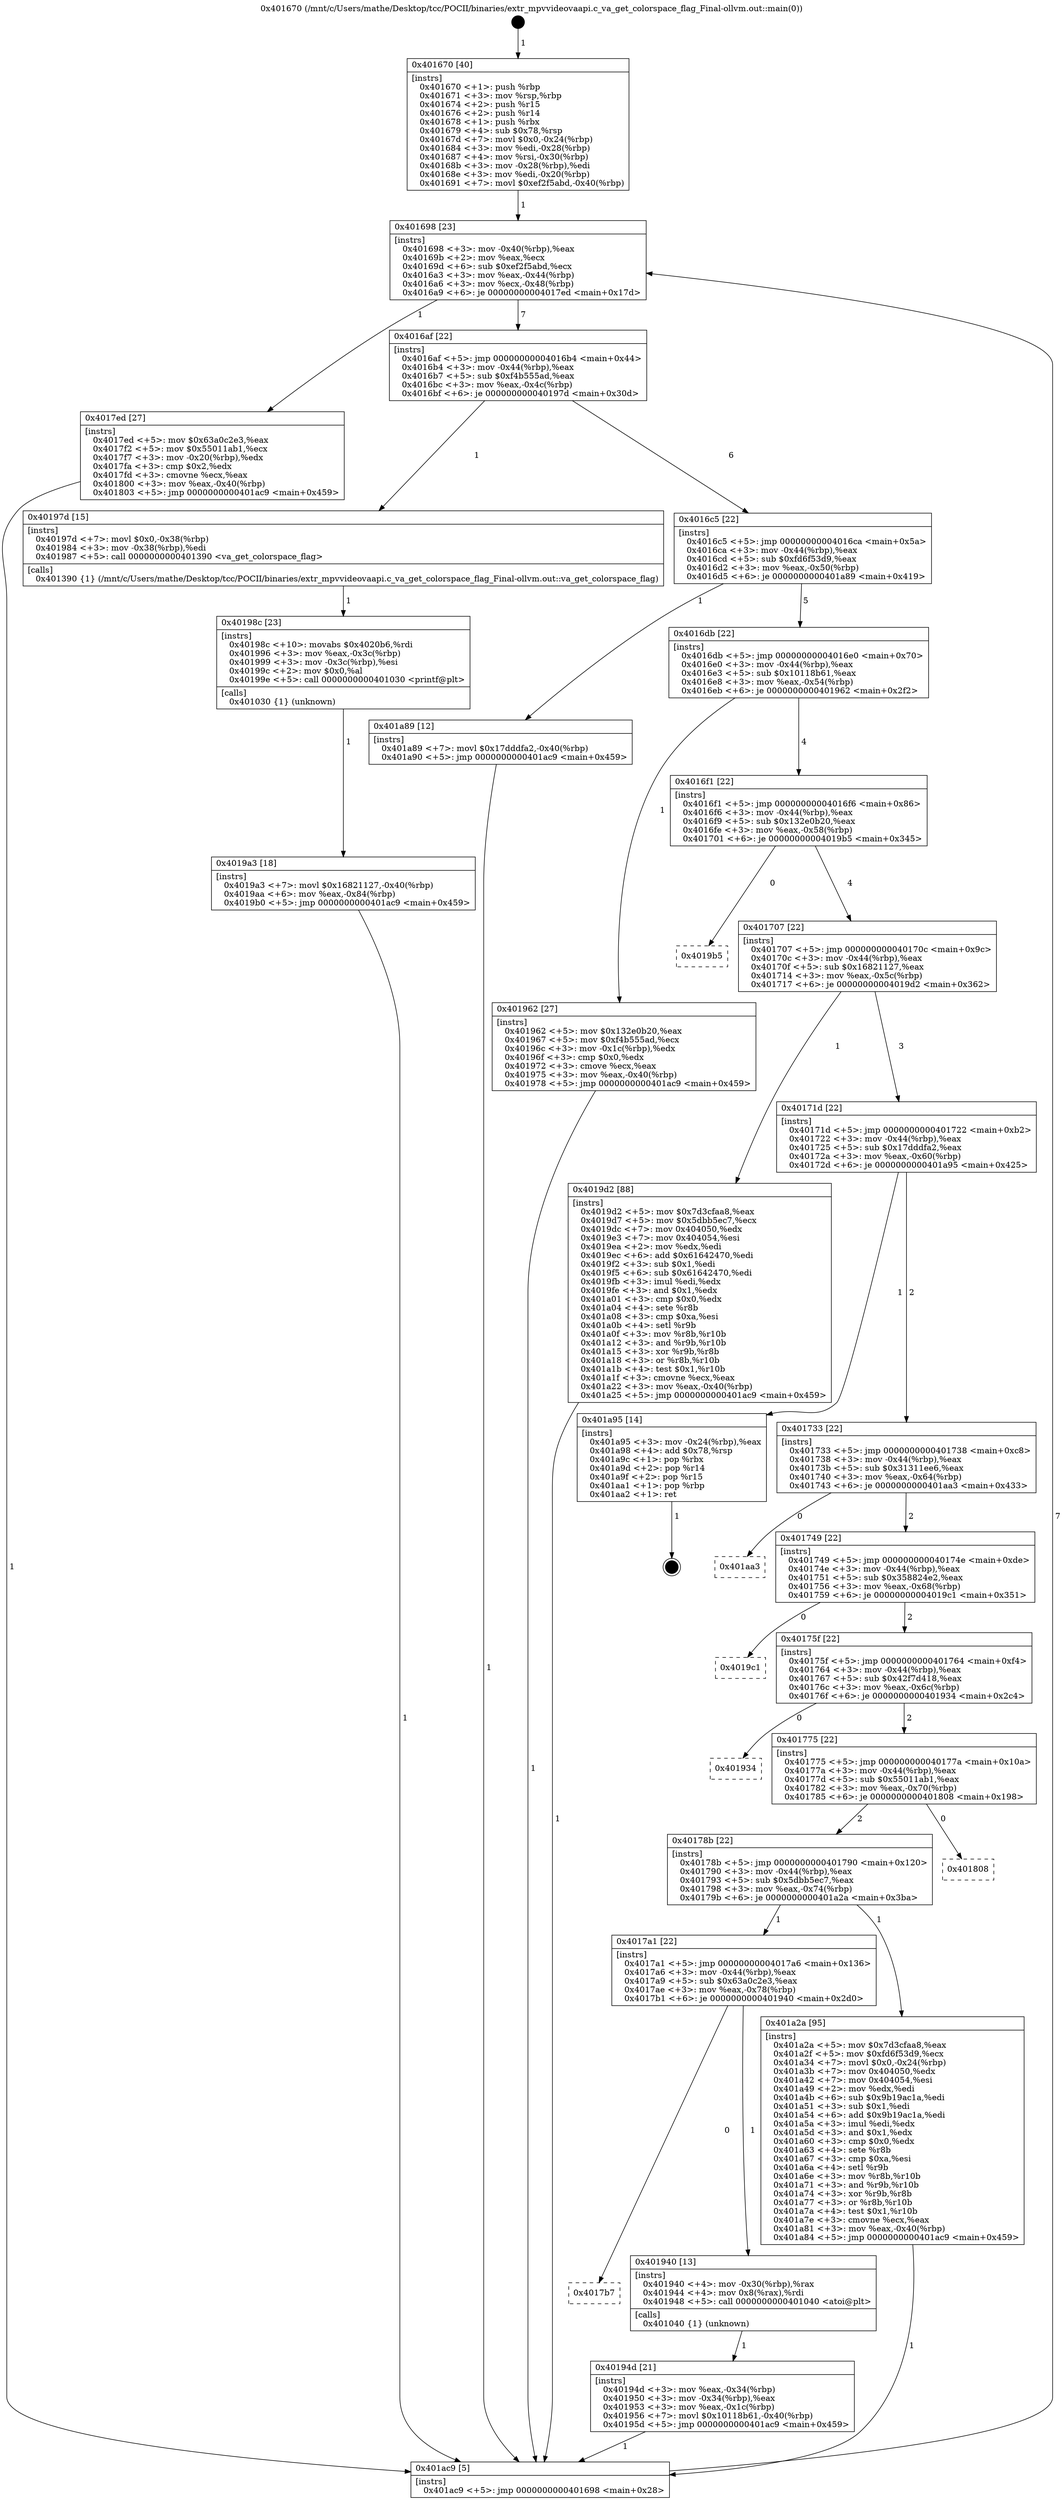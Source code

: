 digraph "0x401670" {
  label = "0x401670 (/mnt/c/Users/mathe/Desktop/tcc/POCII/binaries/extr_mpvvideovaapi.c_va_get_colorspace_flag_Final-ollvm.out::main(0))"
  labelloc = "t"
  node[shape=record]

  Entry [label="",width=0.3,height=0.3,shape=circle,fillcolor=black,style=filled]
  "0x401698" [label="{
     0x401698 [23]\l
     | [instrs]\l
     &nbsp;&nbsp;0x401698 \<+3\>: mov -0x40(%rbp),%eax\l
     &nbsp;&nbsp;0x40169b \<+2\>: mov %eax,%ecx\l
     &nbsp;&nbsp;0x40169d \<+6\>: sub $0xef2f5abd,%ecx\l
     &nbsp;&nbsp;0x4016a3 \<+3\>: mov %eax,-0x44(%rbp)\l
     &nbsp;&nbsp;0x4016a6 \<+3\>: mov %ecx,-0x48(%rbp)\l
     &nbsp;&nbsp;0x4016a9 \<+6\>: je 00000000004017ed \<main+0x17d\>\l
  }"]
  "0x4017ed" [label="{
     0x4017ed [27]\l
     | [instrs]\l
     &nbsp;&nbsp;0x4017ed \<+5\>: mov $0x63a0c2e3,%eax\l
     &nbsp;&nbsp;0x4017f2 \<+5\>: mov $0x55011ab1,%ecx\l
     &nbsp;&nbsp;0x4017f7 \<+3\>: mov -0x20(%rbp),%edx\l
     &nbsp;&nbsp;0x4017fa \<+3\>: cmp $0x2,%edx\l
     &nbsp;&nbsp;0x4017fd \<+3\>: cmovne %ecx,%eax\l
     &nbsp;&nbsp;0x401800 \<+3\>: mov %eax,-0x40(%rbp)\l
     &nbsp;&nbsp;0x401803 \<+5\>: jmp 0000000000401ac9 \<main+0x459\>\l
  }"]
  "0x4016af" [label="{
     0x4016af [22]\l
     | [instrs]\l
     &nbsp;&nbsp;0x4016af \<+5\>: jmp 00000000004016b4 \<main+0x44\>\l
     &nbsp;&nbsp;0x4016b4 \<+3\>: mov -0x44(%rbp),%eax\l
     &nbsp;&nbsp;0x4016b7 \<+5\>: sub $0xf4b555ad,%eax\l
     &nbsp;&nbsp;0x4016bc \<+3\>: mov %eax,-0x4c(%rbp)\l
     &nbsp;&nbsp;0x4016bf \<+6\>: je 000000000040197d \<main+0x30d\>\l
  }"]
  "0x401ac9" [label="{
     0x401ac9 [5]\l
     | [instrs]\l
     &nbsp;&nbsp;0x401ac9 \<+5\>: jmp 0000000000401698 \<main+0x28\>\l
  }"]
  "0x401670" [label="{
     0x401670 [40]\l
     | [instrs]\l
     &nbsp;&nbsp;0x401670 \<+1\>: push %rbp\l
     &nbsp;&nbsp;0x401671 \<+3\>: mov %rsp,%rbp\l
     &nbsp;&nbsp;0x401674 \<+2\>: push %r15\l
     &nbsp;&nbsp;0x401676 \<+2\>: push %r14\l
     &nbsp;&nbsp;0x401678 \<+1\>: push %rbx\l
     &nbsp;&nbsp;0x401679 \<+4\>: sub $0x78,%rsp\l
     &nbsp;&nbsp;0x40167d \<+7\>: movl $0x0,-0x24(%rbp)\l
     &nbsp;&nbsp;0x401684 \<+3\>: mov %edi,-0x28(%rbp)\l
     &nbsp;&nbsp;0x401687 \<+4\>: mov %rsi,-0x30(%rbp)\l
     &nbsp;&nbsp;0x40168b \<+3\>: mov -0x28(%rbp),%edi\l
     &nbsp;&nbsp;0x40168e \<+3\>: mov %edi,-0x20(%rbp)\l
     &nbsp;&nbsp;0x401691 \<+7\>: movl $0xef2f5abd,-0x40(%rbp)\l
  }"]
  Exit [label="",width=0.3,height=0.3,shape=circle,fillcolor=black,style=filled,peripheries=2]
  "0x40197d" [label="{
     0x40197d [15]\l
     | [instrs]\l
     &nbsp;&nbsp;0x40197d \<+7\>: movl $0x0,-0x38(%rbp)\l
     &nbsp;&nbsp;0x401984 \<+3\>: mov -0x38(%rbp),%edi\l
     &nbsp;&nbsp;0x401987 \<+5\>: call 0000000000401390 \<va_get_colorspace_flag\>\l
     | [calls]\l
     &nbsp;&nbsp;0x401390 \{1\} (/mnt/c/Users/mathe/Desktop/tcc/POCII/binaries/extr_mpvvideovaapi.c_va_get_colorspace_flag_Final-ollvm.out::va_get_colorspace_flag)\l
  }"]
  "0x4016c5" [label="{
     0x4016c5 [22]\l
     | [instrs]\l
     &nbsp;&nbsp;0x4016c5 \<+5\>: jmp 00000000004016ca \<main+0x5a\>\l
     &nbsp;&nbsp;0x4016ca \<+3\>: mov -0x44(%rbp),%eax\l
     &nbsp;&nbsp;0x4016cd \<+5\>: sub $0xfd6f53d9,%eax\l
     &nbsp;&nbsp;0x4016d2 \<+3\>: mov %eax,-0x50(%rbp)\l
     &nbsp;&nbsp;0x4016d5 \<+6\>: je 0000000000401a89 \<main+0x419\>\l
  }"]
  "0x4019a3" [label="{
     0x4019a3 [18]\l
     | [instrs]\l
     &nbsp;&nbsp;0x4019a3 \<+7\>: movl $0x16821127,-0x40(%rbp)\l
     &nbsp;&nbsp;0x4019aa \<+6\>: mov %eax,-0x84(%rbp)\l
     &nbsp;&nbsp;0x4019b0 \<+5\>: jmp 0000000000401ac9 \<main+0x459\>\l
  }"]
  "0x401a89" [label="{
     0x401a89 [12]\l
     | [instrs]\l
     &nbsp;&nbsp;0x401a89 \<+7\>: movl $0x17dddfa2,-0x40(%rbp)\l
     &nbsp;&nbsp;0x401a90 \<+5\>: jmp 0000000000401ac9 \<main+0x459\>\l
  }"]
  "0x4016db" [label="{
     0x4016db [22]\l
     | [instrs]\l
     &nbsp;&nbsp;0x4016db \<+5\>: jmp 00000000004016e0 \<main+0x70\>\l
     &nbsp;&nbsp;0x4016e0 \<+3\>: mov -0x44(%rbp),%eax\l
     &nbsp;&nbsp;0x4016e3 \<+5\>: sub $0x10118b61,%eax\l
     &nbsp;&nbsp;0x4016e8 \<+3\>: mov %eax,-0x54(%rbp)\l
     &nbsp;&nbsp;0x4016eb \<+6\>: je 0000000000401962 \<main+0x2f2\>\l
  }"]
  "0x40198c" [label="{
     0x40198c [23]\l
     | [instrs]\l
     &nbsp;&nbsp;0x40198c \<+10\>: movabs $0x4020b6,%rdi\l
     &nbsp;&nbsp;0x401996 \<+3\>: mov %eax,-0x3c(%rbp)\l
     &nbsp;&nbsp;0x401999 \<+3\>: mov -0x3c(%rbp),%esi\l
     &nbsp;&nbsp;0x40199c \<+2\>: mov $0x0,%al\l
     &nbsp;&nbsp;0x40199e \<+5\>: call 0000000000401030 \<printf@plt\>\l
     | [calls]\l
     &nbsp;&nbsp;0x401030 \{1\} (unknown)\l
  }"]
  "0x401962" [label="{
     0x401962 [27]\l
     | [instrs]\l
     &nbsp;&nbsp;0x401962 \<+5\>: mov $0x132e0b20,%eax\l
     &nbsp;&nbsp;0x401967 \<+5\>: mov $0xf4b555ad,%ecx\l
     &nbsp;&nbsp;0x40196c \<+3\>: mov -0x1c(%rbp),%edx\l
     &nbsp;&nbsp;0x40196f \<+3\>: cmp $0x0,%edx\l
     &nbsp;&nbsp;0x401972 \<+3\>: cmove %ecx,%eax\l
     &nbsp;&nbsp;0x401975 \<+3\>: mov %eax,-0x40(%rbp)\l
     &nbsp;&nbsp;0x401978 \<+5\>: jmp 0000000000401ac9 \<main+0x459\>\l
  }"]
  "0x4016f1" [label="{
     0x4016f1 [22]\l
     | [instrs]\l
     &nbsp;&nbsp;0x4016f1 \<+5\>: jmp 00000000004016f6 \<main+0x86\>\l
     &nbsp;&nbsp;0x4016f6 \<+3\>: mov -0x44(%rbp),%eax\l
     &nbsp;&nbsp;0x4016f9 \<+5\>: sub $0x132e0b20,%eax\l
     &nbsp;&nbsp;0x4016fe \<+3\>: mov %eax,-0x58(%rbp)\l
     &nbsp;&nbsp;0x401701 \<+6\>: je 00000000004019b5 \<main+0x345\>\l
  }"]
  "0x40194d" [label="{
     0x40194d [21]\l
     | [instrs]\l
     &nbsp;&nbsp;0x40194d \<+3\>: mov %eax,-0x34(%rbp)\l
     &nbsp;&nbsp;0x401950 \<+3\>: mov -0x34(%rbp),%eax\l
     &nbsp;&nbsp;0x401953 \<+3\>: mov %eax,-0x1c(%rbp)\l
     &nbsp;&nbsp;0x401956 \<+7\>: movl $0x10118b61,-0x40(%rbp)\l
     &nbsp;&nbsp;0x40195d \<+5\>: jmp 0000000000401ac9 \<main+0x459\>\l
  }"]
  "0x4019b5" [label="{
     0x4019b5\l
  }", style=dashed]
  "0x401707" [label="{
     0x401707 [22]\l
     | [instrs]\l
     &nbsp;&nbsp;0x401707 \<+5\>: jmp 000000000040170c \<main+0x9c\>\l
     &nbsp;&nbsp;0x40170c \<+3\>: mov -0x44(%rbp),%eax\l
     &nbsp;&nbsp;0x40170f \<+5\>: sub $0x16821127,%eax\l
     &nbsp;&nbsp;0x401714 \<+3\>: mov %eax,-0x5c(%rbp)\l
     &nbsp;&nbsp;0x401717 \<+6\>: je 00000000004019d2 \<main+0x362\>\l
  }"]
  "0x4017b7" [label="{
     0x4017b7\l
  }", style=dashed]
  "0x4019d2" [label="{
     0x4019d2 [88]\l
     | [instrs]\l
     &nbsp;&nbsp;0x4019d2 \<+5\>: mov $0x7d3cfaa8,%eax\l
     &nbsp;&nbsp;0x4019d7 \<+5\>: mov $0x5dbb5ec7,%ecx\l
     &nbsp;&nbsp;0x4019dc \<+7\>: mov 0x404050,%edx\l
     &nbsp;&nbsp;0x4019e3 \<+7\>: mov 0x404054,%esi\l
     &nbsp;&nbsp;0x4019ea \<+2\>: mov %edx,%edi\l
     &nbsp;&nbsp;0x4019ec \<+6\>: add $0x61642470,%edi\l
     &nbsp;&nbsp;0x4019f2 \<+3\>: sub $0x1,%edi\l
     &nbsp;&nbsp;0x4019f5 \<+6\>: sub $0x61642470,%edi\l
     &nbsp;&nbsp;0x4019fb \<+3\>: imul %edi,%edx\l
     &nbsp;&nbsp;0x4019fe \<+3\>: and $0x1,%edx\l
     &nbsp;&nbsp;0x401a01 \<+3\>: cmp $0x0,%edx\l
     &nbsp;&nbsp;0x401a04 \<+4\>: sete %r8b\l
     &nbsp;&nbsp;0x401a08 \<+3\>: cmp $0xa,%esi\l
     &nbsp;&nbsp;0x401a0b \<+4\>: setl %r9b\l
     &nbsp;&nbsp;0x401a0f \<+3\>: mov %r8b,%r10b\l
     &nbsp;&nbsp;0x401a12 \<+3\>: and %r9b,%r10b\l
     &nbsp;&nbsp;0x401a15 \<+3\>: xor %r9b,%r8b\l
     &nbsp;&nbsp;0x401a18 \<+3\>: or %r8b,%r10b\l
     &nbsp;&nbsp;0x401a1b \<+4\>: test $0x1,%r10b\l
     &nbsp;&nbsp;0x401a1f \<+3\>: cmovne %ecx,%eax\l
     &nbsp;&nbsp;0x401a22 \<+3\>: mov %eax,-0x40(%rbp)\l
     &nbsp;&nbsp;0x401a25 \<+5\>: jmp 0000000000401ac9 \<main+0x459\>\l
  }"]
  "0x40171d" [label="{
     0x40171d [22]\l
     | [instrs]\l
     &nbsp;&nbsp;0x40171d \<+5\>: jmp 0000000000401722 \<main+0xb2\>\l
     &nbsp;&nbsp;0x401722 \<+3\>: mov -0x44(%rbp),%eax\l
     &nbsp;&nbsp;0x401725 \<+5\>: sub $0x17dddfa2,%eax\l
     &nbsp;&nbsp;0x40172a \<+3\>: mov %eax,-0x60(%rbp)\l
     &nbsp;&nbsp;0x40172d \<+6\>: je 0000000000401a95 \<main+0x425\>\l
  }"]
  "0x401940" [label="{
     0x401940 [13]\l
     | [instrs]\l
     &nbsp;&nbsp;0x401940 \<+4\>: mov -0x30(%rbp),%rax\l
     &nbsp;&nbsp;0x401944 \<+4\>: mov 0x8(%rax),%rdi\l
     &nbsp;&nbsp;0x401948 \<+5\>: call 0000000000401040 \<atoi@plt\>\l
     | [calls]\l
     &nbsp;&nbsp;0x401040 \{1\} (unknown)\l
  }"]
  "0x401a95" [label="{
     0x401a95 [14]\l
     | [instrs]\l
     &nbsp;&nbsp;0x401a95 \<+3\>: mov -0x24(%rbp),%eax\l
     &nbsp;&nbsp;0x401a98 \<+4\>: add $0x78,%rsp\l
     &nbsp;&nbsp;0x401a9c \<+1\>: pop %rbx\l
     &nbsp;&nbsp;0x401a9d \<+2\>: pop %r14\l
     &nbsp;&nbsp;0x401a9f \<+2\>: pop %r15\l
     &nbsp;&nbsp;0x401aa1 \<+1\>: pop %rbp\l
     &nbsp;&nbsp;0x401aa2 \<+1\>: ret\l
  }"]
  "0x401733" [label="{
     0x401733 [22]\l
     | [instrs]\l
     &nbsp;&nbsp;0x401733 \<+5\>: jmp 0000000000401738 \<main+0xc8\>\l
     &nbsp;&nbsp;0x401738 \<+3\>: mov -0x44(%rbp),%eax\l
     &nbsp;&nbsp;0x40173b \<+5\>: sub $0x31311ee6,%eax\l
     &nbsp;&nbsp;0x401740 \<+3\>: mov %eax,-0x64(%rbp)\l
     &nbsp;&nbsp;0x401743 \<+6\>: je 0000000000401aa3 \<main+0x433\>\l
  }"]
  "0x4017a1" [label="{
     0x4017a1 [22]\l
     | [instrs]\l
     &nbsp;&nbsp;0x4017a1 \<+5\>: jmp 00000000004017a6 \<main+0x136\>\l
     &nbsp;&nbsp;0x4017a6 \<+3\>: mov -0x44(%rbp),%eax\l
     &nbsp;&nbsp;0x4017a9 \<+5\>: sub $0x63a0c2e3,%eax\l
     &nbsp;&nbsp;0x4017ae \<+3\>: mov %eax,-0x78(%rbp)\l
     &nbsp;&nbsp;0x4017b1 \<+6\>: je 0000000000401940 \<main+0x2d0\>\l
  }"]
  "0x401aa3" [label="{
     0x401aa3\l
  }", style=dashed]
  "0x401749" [label="{
     0x401749 [22]\l
     | [instrs]\l
     &nbsp;&nbsp;0x401749 \<+5\>: jmp 000000000040174e \<main+0xde\>\l
     &nbsp;&nbsp;0x40174e \<+3\>: mov -0x44(%rbp),%eax\l
     &nbsp;&nbsp;0x401751 \<+5\>: sub $0x358824e2,%eax\l
     &nbsp;&nbsp;0x401756 \<+3\>: mov %eax,-0x68(%rbp)\l
     &nbsp;&nbsp;0x401759 \<+6\>: je 00000000004019c1 \<main+0x351\>\l
  }"]
  "0x401a2a" [label="{
     0x401a2a [95]\l
     | [instrs]\l
     &nbsp;&nbsp;0x401a2a \<+5\>: mov $0x7d3cfaa8,%eax\l
     &nbsp;&nbsp;0x401a2f \<+5\>: mov $0xfd6f53d9,%ecx\l
     &nbsp;&nbsp;0x401a34 \<+7\>: movl $0x0,-0x24(%rbp)\l
     &nbsp;&nbsp;0x401a3b \<+7\>: mov 0x404050,%edx\l
     &nbsp;&nbsp;0x401a42 \<+7\>: mov 0x404054,%esi\l
     &nbsp;&nbsp;0x401a49 \<+2\>: mov %edx,%edi\l
     &nbsp;&nbsp;0x401a4b \<+6\>: sub $0x9b19ac1a,%edi\l
     &nbsp;&nbsp;0x401a51 \<+3\>: sub $0x1,%edi\l
     &nbsp;&nbsp;0x401a54 \<+6\>: add $0x9b19ac1a,%edi\l
     &nbsp;&nbsp;0x401a5a \<+3\>: imul %edi,%edx\l
     &nbsp;&nbsp;0x401a5d \<+3\>: and $0x1,%edx\l
     &nbsp;&nbsp;0x401a60 \<+3\>: cmp $0x0,%edx\l
     &nbsp;&nbsp;0x401a63 \<+4\>: sete %r8b\l
     &nbsp;&nbsp;0x401a67 \<+3\>: cmp $0xa,%esi\l
     &nbsp;&nbsp;0x401a6a \<+4\>: setl %r9b\l
     &nbsp;&nbsp;0x401a6e \<+3\>: mov %r8b,%r10b\l
     &nbsp;&nbsp;0x401a71 \<+3\>: and %r9b,%r10b\l
     &nbsp;&nbsp;0x401a74 \<+3\>: xor %r9b,%r8b\l
     &nbsp;&nbsp;0x401a77 \<+3\>: or %r8b,%r10b\l
     &nbsp;&nbsp;0x401a7a \<+4\>: test $0x1,%r10b\l
     &nbsp;&nbsp;0x401a7e \<+3\>: cmovne %ecx,%eax\l
     &nbsp;&nbsp;0x401a81 \<+3\>: mov %eax,-0x40(%rbp)\l
     &nbsp;&nbsp;0x401a84 \<+5\>: jmp 0000000000401ac9 \<main+0x459\>\l
  }"]
  "0x4019c1" [label="{
     0x4019c1\l
  }", style=dashed]
  "0x40175f" [label="{
     0x40175f [22]\l
     | [instrs]\l
     &nbsp;&nbsp;0x40175f \<+5\>: jmp 0000000000401764 \<main+0xf4\>\l
     &nbsp;&nbsp;0x401764 \<+3\>: mov -0x44(%rbp),%eax\l
     &nbsp;&nbsp;0x401767 \<+5\>: sub $0x42f7d418,%eax\l
     &nbsp;&nbsp;0x40176c \<+3\>: mov %eax,-0x6c(%rbp)\l
     &nbsp;&nbsp;0x40176f \<+6\>: je 0000000000401934 \<main+0x2c4\>\l
  }"]
  "0x40178b" [label="{
     0x40178b [22]\l
     | [instrs]\l
     &nbsp;&nbsp;0x40178b \<+5\>: jmp 0000000000401790 \<main+0x120\>\l
     &nbsp;&nbsp;0x401790 \<+3\>: mov -0x44(%rbp),%eax\l
     &nbsp;&nbsp;0x401793 \<+5\>: sub $0x5dbb5ec7,%eax\l
     &nbsp;&nbsp;0x401798 \<+3\>: mov %eax,-0x74(%rbp)\l
     &nbsp;&nbsp;0x40179b \<+6\>: je 0000000000401a2a \<main+0x3ba\>\l
  }"]
  "0x401934" [label="{
     0x401934\l
  }", style=dashed]
  "0x401775" [label="{
     0x401775 [22]\l
     | [instrs]\l
     &nbsp;&nbsp;0x401775 \<+5\>: jmp 000000000040177a \<main+0x10a\>\l
     &nbsp;&nbsp;0x40177a \<+3\>: mov -0x44(%rbp),%eax\l
     &nbsp;&nbsp;0x40177d \<+5\>: sub $0x55011ab1,%eax\l
     &nbsp;&nbsp;0x401782 \<+3\>: mov %eax,-0x70(%rbp)\l
     &nbsp;&nbsp;0x401785 \<+6\>: je 0000000000401808 \<main+0x198\>\l
  }"]
  "0x401808" [label="{
     0x401808\l
  }", style=dashed]
  Entry -> "0x401670" [label=" 1"]
  "0x401698" -> "0x4017ed" [label=" 1"]
  "0x401698" -> "0x4016af" [label=" 7"]
  "0x4017ed" -> "0x401ac9" [label=" 1"]
  "0x401670" -> "0x401698" [label=" 1"]
  "0x401ac9" -> "0x401698" [label=" 7"]
  "0x401a95" -> Exit [label=" 1"]
  "0x4016af" -> "0x40197d" [label=" 1"]
  "0x4016af" -> "0x4016c5" [label=" 6"]
  "0x401a89" -> "0x401ac9" [label=" 1"]
  "0x4016c5" -> "0x401a89" [label=" 1"]
  "0x4016c5" -> "0x4016db" [label=" 5"]
  "0x401a2a" -> "0x401ac9" [label=" 1"]
  "0x4016db" -> "0x401962" [label=" 1"]
  "0x4016db" -> "0x4016f1" [label=" 4"]
  "0x4019d2" -> "0x401ac9" [label=" 1"]
  "0x4016f1" -> "0x4019b5" [label=" 0"]
  "0x4016f1" -> "0x401707" [label=" 4"]
  "0x4019a3" -> "0x401ac9" [label=" 1"]
  "0x401707" -> "0x4019d2" [label=" 1"]
  "0x401707" -> "0x40171d" [label=" 3"]
  "0x40198c" -> "0x4019a3" [label=" 1"]
  "0x40171d" -> "0x401a95" [label=" 1"]
  "0x40171d" -> "0x401733" [label=" 2"]
  "0x40197d" -> "0x40198c" [label=" 1"]
  "0x401733" -> "0x401aa3" [label=" 0"]
  "0x401733" -> "0x401749" [label=" 2"]
  "0x40194d" -> "0x401ac9" [label=" 1"]
  "0x401749" -> "0x4019c1" [label=" 0"]
  "0x401749" -> "0x40175f" [label=" 2"]
  "0x401940" -> "0x40194d" [label=" 1"]
  "0x40175f" -> "0x401934" [label=" 0"]
  "0x40175f" -> "0x401775" [label=" 2"]
  "0x4017a1" -> "0x401940" [label=" 1"]
  "0x401775" -> "0x401808" [label=" 0"]
  "0x401775" -> "0x40178b" [label=" 2"]
  "0x4017a1" -> "0x4017b7" [label=" 0"]
  "0x40178b" -> "0x401a2a" [label=" 1"]
  "0x40178b" -> "0x4017a1" [label=" 1"]
  "0x401962" -> "0x401ac9" [label=" 1"]
}
